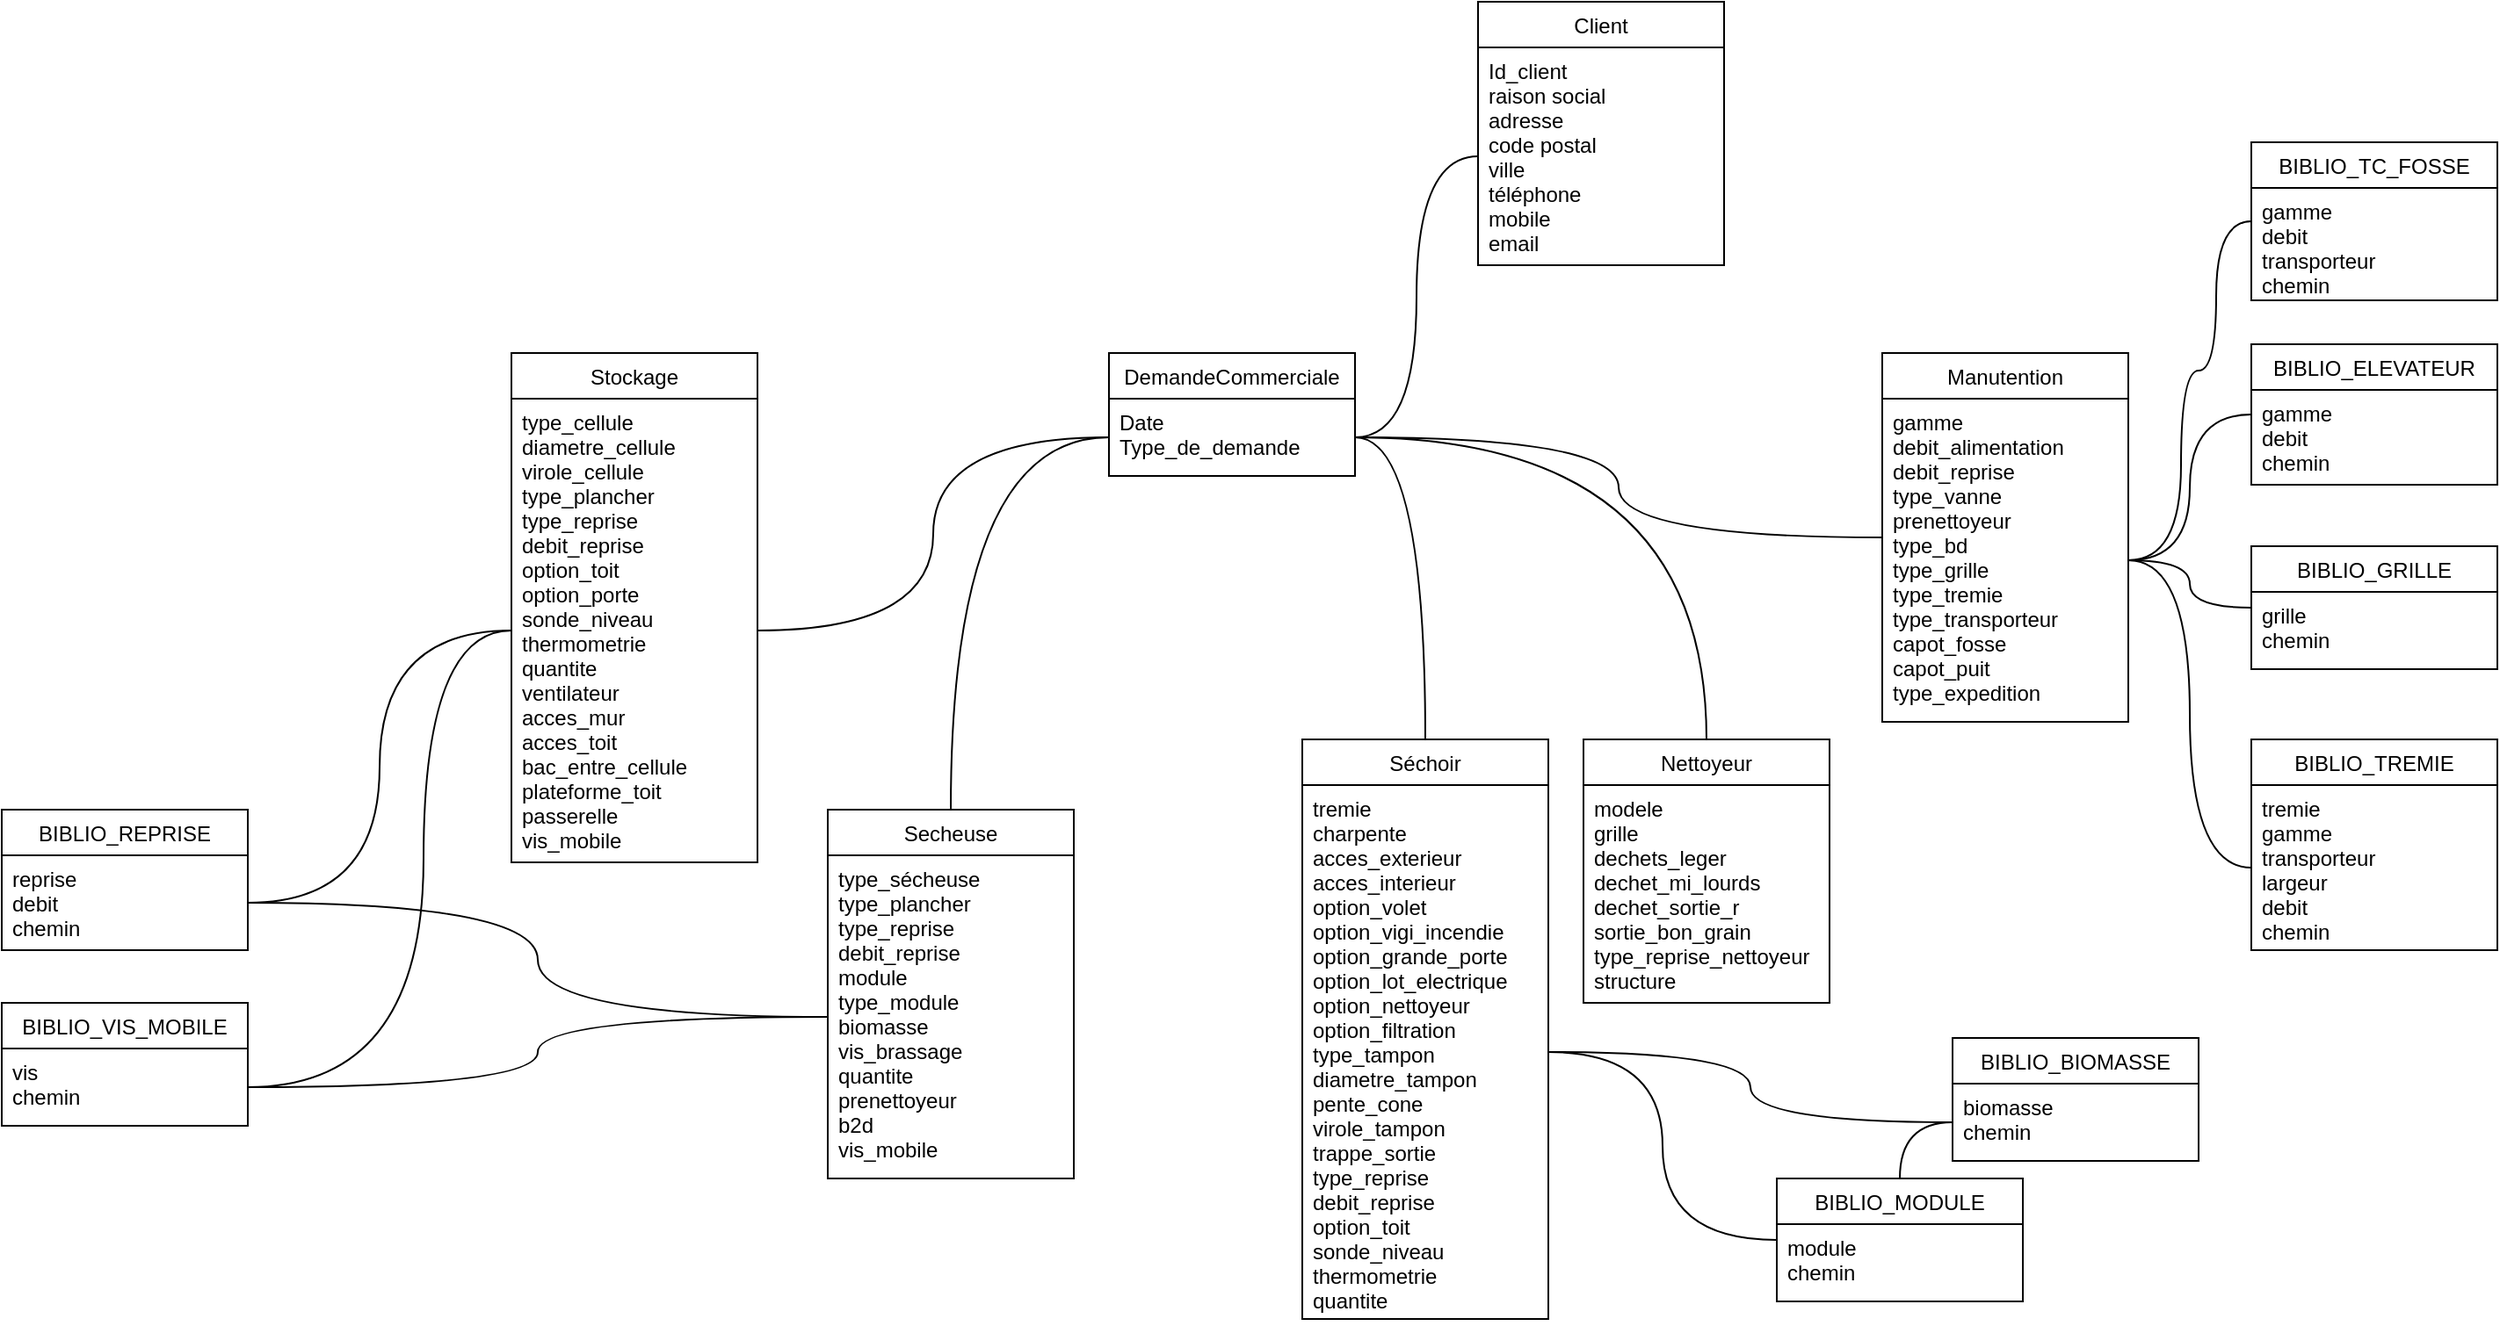 <mxfile>
    <diagram id="Y1e7gHNcvbiPclBkZX3S" name="Page-1">
        <mxGraphModel dx="2586" dy="2043" grid="1" gridSize="10" guides="1" tooltips="1" connect="1" arrows="1" fold="1" page="1" pageScale="1" pageWidth="827" pageHeight="1169" math="0" shadow="0">
            <root>
                <mxCell id="0"/>
                <mxCell id="1" parent="0"/>
                <mxCell id="25" style="edgeStyle=orthogonalEdgeStyle;curved=1;html=1;entryX=0;entryY=0.5;entryDx=0;entryDy=0;endArrow=none;endFill=0;exitX=1;exitY=0.5;exitDx=0;exitDy=0;" edge="1" parent="1" source="3" target="15">
                    <mxGeometry relative="1" as="geometry"/>
                </mxCell>
                <mxCell id="2" value="DemandeCommerciale" style="swimlane;fontStyle=0;childLayout=stackLayout;horizontal=1;startSize=26;fillColor=none;horizontalStack=0;resizeParent=1;resizeParentMax=0;resizeLast=0;collapsible=1;marginBottom=0;" vertex="1" parent="1">
                    <mxGeometry x="230" y="20" width="140" height="70" as="geometry"/>
                </mxCell>
                <mxCell id="3" value="Date&#10;Type_de_demande" style="text;strokeColor=none;fillColor=none;align=left;verticalAlign=top;spacingLeft=4;spacingRight=4;overflow=hidden;rotatable=0;points=[[0,0.5],[1,0.5]];portConstraint=eastwest;" vertex="1" parent="2">
                    <mxGeometry y="26" width="140" height="44" as="geometry"/>
                </mxCell>
                <mxCell id="6" value="Stockage" style="swimlane;fontStyle=0;childLayout=stackLayout;horizontal=1;startSize=26;fillColor=none;horizontalStack=0;resizeParent=1;resizeParentMax=0;resizeLast=0;collapsible=1;marginBottom=0;" vertex="1" parent="1">
                    <mxGeometry x="-110" y="20" width="140" height="290" as="geometry"/>
                </mxCell>
                <mxCell id="7" value="type_cellule&#10;diametre_cellule&#10;virole_cellule&#10;type_plancher&#10;type_reprise&#10;debit_reprise&#10;option_toit&#10;option_porte&#10;sonde_niveau&#10;thermometrie&#10;quantite&#10;ventilateur&#10;acces_mur&#10;acces_toit&#10;bac_entre_cellule&#10;plateforme_toit&#10;passerelle&#10;vis_mobile" style="text;strokeColor=none;fillColor=none;align=left;verticalAlign=top;spacingLeft=4;spacingRight=4;overflow=hidden;rotatable=0;points=[[0,0.5],[1,0.5]];portConstraint=eastwest;" vertex="1" parent="6">
                    <mxGeometry y="26" width="140" height="264" as="geometry"/>
                </mxCell>
                <mxCell id="26" style="edgeStyle=orthogonalEdgeStyle;curved=1;html=1;entryX=0;entryY=0.5;entryDx=0;entryDy=0;endArrow=none;endFill=0;" edge="1" parent="1" source="11" target="3">
                    <mxGeometry relative="1" as="geometry"/>
                </mxCell>
                <mxCell id="11" value="Secheuse" style="swimlane;fontStyle=0;childLayout=stackLayout;horizontal=1;startSize=26;fillColor=none;horizontalStack=0;resizeParent=1;resizeParentMax=0;resizeLast=0;collapsible=1;marginBottom=0;" vertex="1" parent="1">
                    <mxGeometry x="70" y="280" width="140" height="210" as="geometry"/>
                </mxCell>
                <mxCell id="12" value="type_sécheuse&#10;type_plancher&#10;type_reprise&#10;debit_reprise&#10;module&#10;type_module&#10;biomasse&#10;vis_brassage&#10;quantite&#10;prenettoyeur&#10;b2d&#10;vis_mobile" style="text;strokeColor=none;fillColor=none;align=left;verticalAlign=top;spacingLeft=4;spacingRight=4;overflow=hidden;rotatable=0;points=[[0,0.5],[1,0.5]];portConstraint=eastwest;" vertex="1" parent="11">
                    <mxGeometry y="26" width="140" height="184" as="geometry"/>
                </mxCell>
                <mxCell id="13" value="Client" style="swimlane;fontStyle=0;childLayout=stackLayout;horizontal=1;startSize=26;fillColor=none;horizontalStack=0;resizeParent=1;resizeParentMax=0;resizeLast=0;collapsible=1;marginBottom=0;" vertex="1" parent="1">
                    <mxGeometry x="440" y="-180" width="140" height="150" as="geometry"/>
                </mxCell>
                <mxCell id="15" value="Id_client&#10;raison social&#10;adresse&#10;code postal&#10;ville&#10;téléphone&#10;mobile&#10;email" style="text;strokeColor=none;fillColor=none;align=left;verticalAlign=top;spacingLeft=4;spacingRight=4;overflow=hidden;rotatable=0;points=[[0,0.5],[1,0.5]];portConstraint=eastwest;" vertex="1" parent="13">
                    <mxGeometry y="26" width="140" height="124" as="geometry"/>
                </mxCell>
                <mxCell id="27" style="edgeStyle=orthogonalEdgeStyle;curved=1;html=1;entryX=1;entryY=0.5;entryDx=0;entryDy=0;endArrow=none;endFill=0;" edge="1" parent="1" source="16" target="3">
                    <mxGeometry relative="1" as="geometry"/>
                </mxCell>
                <mxCell id="16" value="Séchoir" style="swimlane;fontStyle=0;childLayout=stackLayout;horizontal=1;startSize=26;fillColor=none;horizontalStack=0;resizeParent=1;resizeParentMax=0;resizeLast=0;collapsible=1;marginBottom=0;" vertex="1" parent="1">
                    <mxGeometry x="340" y="240" width="140" height="330" as="geometry"/>
                </mxCell>
                <mxCell id="17" value="tremie&#10;charpente&#10;acces_exterieur&#10;acces_interieur&#10;option_volet&#10;option_vigi_incendie&#10;option_grande_porte&#10;option_lot_electrique&#10;option_nettoyeur&#10;option_filtration&#10;type_tampon&#10;diametre_tampon&#10;pente_cone&#10;virole_tampon&#10;trappe_sortie&#10;type_reprise&#10;debit_reprise&#10;option_toit&#10;sonde_niveau&#10;thermometrie&#10;quantite&#10;" style="text;strokeColor=none;fillColor=none;align=left;verticalAlign=top;spacingLeft=4;spacingRight=4;overflow=hidden;rotatable=0;points=[[0,0.5],[1,0.5]];portConstraint=eastwest;" vertex="1" parent="16">
                    <mxGeometry y="26" width="140" height="304" as="geometry"/>
                </mxCell>
                <mxCell id="28" style="edgeStyle=orthogonalEdgeStyle;curved=1;html=1;entryX=1;entryY=0.5;entryDx=0;entryDy=0;endArrow=none;endFill=0;" edge="1" parent="1" source="18" target="3">
                    <mxGeometry relative="1" as="geometry"/>
                </mxCell>
                <mxCell id="18" value="Nettoyeur" style="swimlane;fontStyle=0;childLayout=stackLayout;horizontal=1;startSize=26;fillColor=none;horizontalStack=0;resizeParent=1;resizeParentMax=0;resizeLast=0;collapsible=1;marginBottom=0;" vertex="1" parent="1">
                    <mxGeometry x="500" y="240" width="140" height="150" as="geometry"/>
                </mxCell>
                <mxCell id="19" value="modele&#10;grille&#10;dechets_leger&#10;dechet_mi_lourds&#10;dechet_sortie_r&#10;sortie_bon_grain&#10;type_reprise_nettoyeur&#10;structure" style="text;strokeColor=none;fillColor=none;align=left;verticalAlign=top;spacingLeft=4;spacingRight=4;overflow=hidden;rotatable=0;points=[[0,0.5],[1,0.5]];portConstraint=eastwest;" vertex="1" parent="18">
                    <mxGeometry y="26" width="140" height="124" as="geometry"/>
                </mxCell>
                <mxCell id="29" style="edgeStyle=orthogonalEdgeStyle;curved=1;html=1;entryX=1;entryY=0.5;entryDx=0;entryDy=0;endArrow=none;endFill=0;" edge="1" parent="1" source="20" target="3">
                    <mxGeometry relative="1" as="geometry"/>
                </mxCell>
                <mxCell id="20" value="Manutention" style="swimlane;fontStyle=0;childLayout=stackLayout;horizontal=1;startSize=26;fillColor=none;horizontalStack=0;resizeParent=1;resizeParentMax=0;resizeLast=0;collapsible=1;marginBottom=0;" vertex="1" parent="1">
                    <mxGeometry x="670" y="20" width="140" height="210" as="geometry"/>
                </mxCell>
                <mxCell id="21" value="gamme&#10;debit_alimentation&#10;debit_reprise&#10;type_vanne&#10;prenettoyeur&#10;type_bd&#10;type_grille&#10;type_tremie&#10;type_transporteur&#10;capot_fosse&#10;capot_puit&#10;type_expedition" style="text;strokeColor=none;fillColor=none;align=left;verticalAlign=top;spacingLeft=4;spacingRight=4;overflow=hidden;rotatable=0;points=[[0,0.5],[1,0.5]];portConstraint=eastwest;" vertex="1" parent="20">
                    <mxGeometry y="26" width="140" height="184" as="geometry"/>
                </mxCell>
                <mxCell id="22" style="edgeStyle=orthogonalEdgeStyle;html=1;entryX=0;entryY=0.5;entryDx=0;entryDy=0;curved=1;endArrow=none;endFill=0;" edge="1" parent="1" source="7" target="3">
                    <mxGeometry relative="1" as="geometry"/>
                </mxCell>
                <mxCell id="33" style="edgeStyle=orthogonalEdgeStyle;curved=1;html=1;entryX=0;entryY=0.5;entryDx=0;entryDy=0;endArrow=none;endFill=0;exitX=1;exitY=0.5;exitDx=0;exitDy=0;" edge="1" parent="1" source="31" target="12">
                    <mxGeometry relative="1" as="geometry"/>
                </mxCell>
                <mxCell id="30" value="BIBLIO_VIS_MOBILE" style="swimlane;fontStyle=0;childLayout=stackLayout;horizontal=1;startSize=26;fillColor=none;horizontalStack=0;resizeParent=1;resizeParentMax=0;resizeLast=0;collapsible=1;marginBottom=0;" vertex="1" parent="1">
                    <mxGeometry x="-400" y="390" width="140" height="70" as="geometry"/>
                </mxCell>
                <mxCell id="31" value="vis&#10;chemin" style="text;strokeColor=none;fillColor=none;align=left;verticalAlign=top;spacingLeft=4;spacingRight=4;overflow=hidden;rotatable=0;points=[[0,0.5],[1,0.5]];portConstraint=eastwest;" vertex="1" parent="30">
                    <mxGeometry y="26" width="140" height="44" as="geometry"/>
                </mxCell>
                <mxCell id="36" style="edgeStyle=orthogonalEdgeStyle;curved=1;html=1;entryX=1;entryY=0.5;entryDx=0;entryDy=0;endArrow=none;endFill=0;" edge="1" parent="1" source="34" target="21">
                    <mxGeometry relative="1" as="geometry"/>
                </mxCell>
                <mxCell id="34" value="BIBLIO_ELEVATEUR" style="swimlane;fontStyle=0;childLayout=stackLayout;horizontal=1;startSize=26;fillColor=none;horizontalStack=0;resizeParent=1;resizeParentMax=0;resizeLast=0;collapsible=1;marginBottom=0;" vertex="1" parent="1">
                    <mxGeometry x="880" y="15" width="140" height="80" as="geometry"/>
                </mxCell>
                <mxCell id="35" value="gamme&#10;debit&#10;chemin" style="text;strokeColor=none;fillColor=none;align=left;verticalAlign=top;spacingLeft=4;spacingRight=4;overflow=hidden;rotatable=0;points=[[0,0.5],[1,0.5]];portConstraint=eastwest;" vertex="1" parent="34">
                    <mxGeometry y="26" width="140" height="54" as="geometry"/>
                </mxCell>
                <mxCell id="39" style="edgeStyle=orthogonalEdgeStyle;curved=1;html=1;entryX=1;entryY=0.5;entryDx=0;entryDy=0;endArrow=none;endFill=0;" edge="1" parent="1" source="37" target="21">
                    <mxGeometry relative="1" as="geometry"/>
                </mxCell>
                <mxCell id="37" value="BIBLIO_GRILLE" style="swimlane;fontStyle=0;childLayout=stackLayout;horizontal=1;startSize=26;fillColor=none;horizontalStack=0;resizeParent=1;resizeParentMax=0;resizeLast=0;collapsible=1;marginBottom=0;" vertex="1" parent="1">
                    <mxGeometry x="880" y="130" width="140" height="70" as="geometry"/>
                </mxCell>
                <mxCell id="38" value="grille&#10;chemin" style="text;strokeColor=none;fillColor=none;align=left;verticalAlign=top;spacingLeft=4;spacingRight=4;overflow=hidden;rotatable=0;points=[[0,0.5],[1,0.5]];portConstraint=eastwest;" vertex="1" parent="37">
                    <mxGeometry y="26" width="140" height="44" as="geometry"/>
                </mxCell>
                <mxCell id="42" style="edgeStyle=orthogonalEdgeStyle;curved=1;html=1;entryX=1;entryY=0.5;entryDx=0;entryDy=0;endArrow=none;endFill=0;" edge="1" parent="1" source="40" target="17">
                    <mxGeometry relative="1" as="geometry"/>
                </mxCell>
                <mxCell id="40" value="BIBLIO_MODULE" style="swimlane;fontStyle=0;childLayout=stackLayout;horizontal=1;startSize=26;fillColor=none;horizontalStack=0;resizeParent=1;resizeParentMax=0;resizeLast=0;collapsible=1;marginBottom=0;" vertex="1" parent="1">
                    <mxGeometry x="610" y="490" width="140" height="70" as="geometry"/>
                </mxCell>
                <mxCell id="41" value="module&#10;chemin" style="text;strokeColor=none;fillColor=none;align=left;verticalAlign=top;spacingLeft=4;spacingRight=4;overflow=hidden;rotatable=0;points=[[0,0.5],[1,0.5]];portConstraint=eastwest;" vertex="1" parent="40">
                    <mxGeometry y="26" width="140" height="44" as="geometry"/>
                </mxCell>
                <mxCell id="46" style="edgeStyle=orthogonalEdgeStyle;curved=1;html=1;entryX=1;entryY=0.5;entryDx=0;entryDy=0;endArrow=none;endFill=0;exitX=0;exitY=0.5;exitDx=0;exitDy=0;" edge="1" parent="1" source="44" target="17">
                    <mxGeometry relative="1" as="geometry"/>
                </mxCell>
                <mxCell id="43" value="BIBLIO_BIOMASSE" style="swimlane;fontStyle=0;childLayout=stackLayout;horizontal=1;startSize=26;fillColor=none;horizontalStack=0;resizeParent=1;resizeParentMax=0;resizeLast=0;collapsible=1;marginBottom=0;" vertex="1" parent="1">
                    <mxGeometry x="710" y="410" width="140" height="70" as="geometry"/>
                </mxCell>
                <mxCell id="44" value="biomasse&#10;chemin" style="text;strokeColor=none;fillColor=none;align=left;verticalAlign=top;spacingLeft=4;spacingRight=4;overflow=hidden;rotatable=0;points=[[0,0.5],[1,0.5]];portConstraint=eastwest;" vertex="1" parent="43">
                    <mxGeometry y="26" width="140" height="44" as="geometry"/>
                </mxCell>
                <mxCell id="47" style="edgeStyle=orthogonalEdgeStyle;curved=1;html=1;entryX=0.5;entryY=0;entryDx=0;entryDy=0;endArrow=none;endFill=0;" edge="1" parent="1" source="44" target="40">
                    <mxGeometry relative="1" as="geometry"/>
                </mxCell>
                <mxCell id="48" value="BIBLIO_REPRISE" style="swimlane;fontStyle=0;childLayout=stackLayout;horizontal=1;startSize=26;fillColor=none;horizontalStack=0;resizeParent=1;resizeParentMax=0;resizeLast=0;collapsible=1;marginBottom=0;" vertex="1" parent="1">
                    <mxGeometry x="-400" y="280" width="140" height="80" as="geometry"/>
                </mxCell>
                <mxCell id="49" value="reprise&#10;debit&#10;chemin" style="text;strokeColor=none;fillColor=none;align=left;verticalAlign=top;spacingLeft=4;spacingRight=4;overflow=hidden;rotatable=0;points=[[0,0.5],[1,0.5]];portConstraint=eastwest;" vertex="1" parent="48">
                    <mxGeometry y="26" width="140" height="54" as="geometry"/>
                </mxCell>
                <mxCell id="50" style="edgeStyle=orthogonalEdgeStyle;curved=1;html=1;entryX=0;entryY=0.5;entryDx=0;entryDy=0;endArrow=none;endFill=0;" edge="1" parent="1" source="49" target="7">
                    <mxGeometry relative="1" as="geometry"/>
                </mxCell>
                <mxCell id="51" style="edgeStyle=orthogonalEdgeStyle;curved=1;html=1;entryX=0;entryY=0.5;entryDx=0;entryDy=0;endArrow=none;endFill=0;" edge="1" parent="1" source="49" target="12">
                    <mxGeometry relative="1" as="geometry"/>
                </mxCell>
                <mxCell id="52" style="edgeStyle=orthogonalEdgeStyle;curved=1;html=1;entryX=0;entryY=0.5;entryDx=0;entryDy=0;endArrow=none;endFill=0;" edge="1" parent="1" source="31" target="7">
                    <mxGeometry relative="1" as="geometry">
                        <Array as="points">
                            <mxPoint x="-160" y="438"/>
                            <mxPoint x="-160" y="178"/>
                        </Array>
                    </mxGeometry>
                </mxCell>
                <mxCell id="55" style="edgeStyle=orthogonalEdgeStyle;curved=1;html=1;entryX=1;entryY=0.5;entryDx=0;entryDy=0;endArrow=none;endFill=0;" edge="1" parent="1" source="53" target="21">
                    <mxGeometry relative="1" as="geometry">
                        <Array as="points">
                            <mxPoint x="860" y="-55"/>
                            <mxPoint x="860" y="30"/>
                            <mxPoint x="840" y="30"/>
                            <mxPoint x="840" y="138"/>
                        </Array>
                    </mxGeometry>
                </mxCell>
                <mxCell id="53" value="BIBLIO_TC_FOSSE" style="swimlane;fontStyle=0;childLayout=stackLayout;horizontal=1;startSize=26;fillColor=none;horizontalStack=0;resizeParent=1;resizeParentMax=0;resizeLast=0;collapsible=1;marginBottom=0;" vertex="1" parent="1">
                    <mxGeometry x="880" y="-100" width="140" height="90" as="geometry"/>
                </mxCell>
                <mxCell id="54" value="gamme&#10;debit&#10;transporteur&#10;chemin" style="text;strokeColor=none;fillColor=none;align=left;verticalAlign=top;spacingLeft=4;spacingRight=4;overflow=hidden;rotatable=0;points=[[0,0.5],[1,0.5]];portConstraint=eastwest;" vertex="1" parent="53">
                    <mxGeometry y="26" width="140" height="64" as="geometry"/>
                </mxCell>
                <mxCell id="56" value="BIBLIO_TREMIE" style="swimlane;fontStyle=0;childLayout=stackLayout;horizontal=1;startSize=26;fillColor=none;horizontalStack=0;resizeParent=1;resizeParentMax=0;resizeLast=0;collapsible=1;marginBottom=0;" vertex="1" parent="1">
                    <mxGeometry x="880" y="240" width="140" height="120" as="geometry"/>
                </mxCell>
                <mxCell id="57" value="tremie&#10;gamme&#10;transporteur&#10;largeur&#10;debit&#10;chemin" style="text;strokeColor=none;fillColor=none;align=left;verticalAlign=top;spacingLeft=4;spacingRight=4;overflow=hidden;rotatable=0;points=[[0,0.5],[1,0.5]];portConstraint=eastwest;" vertex="1" parent="56">
                    <mxGeometry y="26" width="140" height="94" as="geometry"/>
                </mxCell>
                <mxCell id="58" style="edgeStyle=orthogonalEdgeStyle;curved=1;html=1;entryX=1;entryY=0.5;entryDx=0;entryDy=0;endArrow=none;endFill=0;" edge="1" parent="1" source="57" target="21">
                    <mxGeometry relative="1" as="geometry"/>
                </mxCell>
            </root>
        </mxGraphModel>
    </diagram>
</mxfile>
